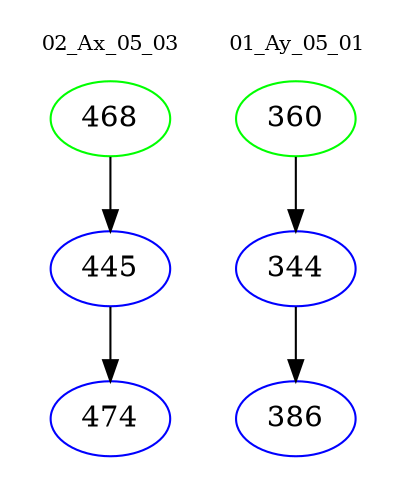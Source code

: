 digraph{
subgraph cluster_0 {
color = white
label = "02_Ax_05_03";
fontsize=10;
T0_468 [label="468", color="green"]
T0_468 -> T0_445 [color="black"]
T0_445 [label="445", color="blue"]
T0_445 -> T0_474 [color="black"]
T0_474 [label="474", color="blue"]
}
subgraph cluster_1 {
color = white
label = "01_Ay_05_01";
fontsize=10;
T1_360 [label="360", color="green"]
T1_360 -> T1_344 [color="black"]
T1_344 [label="344", color="blue"]
T1_344 -> T1_386 [color="black"]
T1_386 [label="386", color="blue"]
}
}
